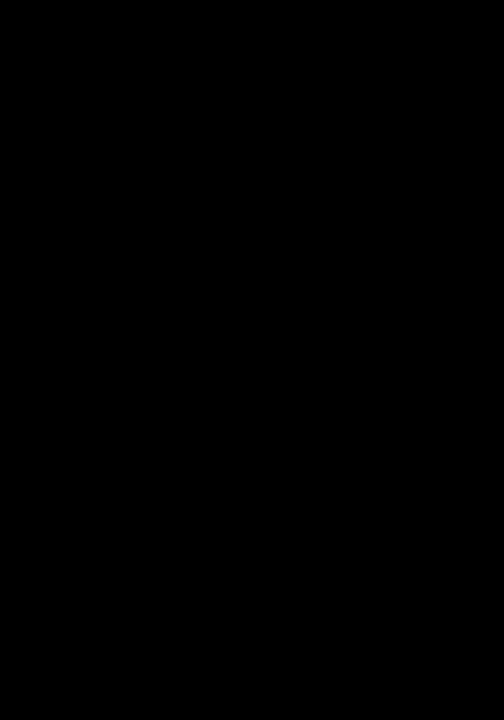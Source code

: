 #set datafile separator ",";

set terminal postscript "Helvetica" 20
set terminal postscript color
set terminal postscript eps enhanced
set output '2node_both.eps'

#set xrange [0:0.8]
set yrange [0:0.95]

#set logscale y
set xlabel "Sleep time (s)"
set ylabel "Wait time (s)"

#set key left

plot "data" u 1:2 title col with linespoints lt -1,\
"" u 1:3 title col with linespoints lt -1,\
"" u 1:4 title col with linespoints lt -1,\
"" u 1:5 title col with linespoints lt -1,\
(x+0.3)/2.0 title "model (prototype)" with linespoints lt -1

